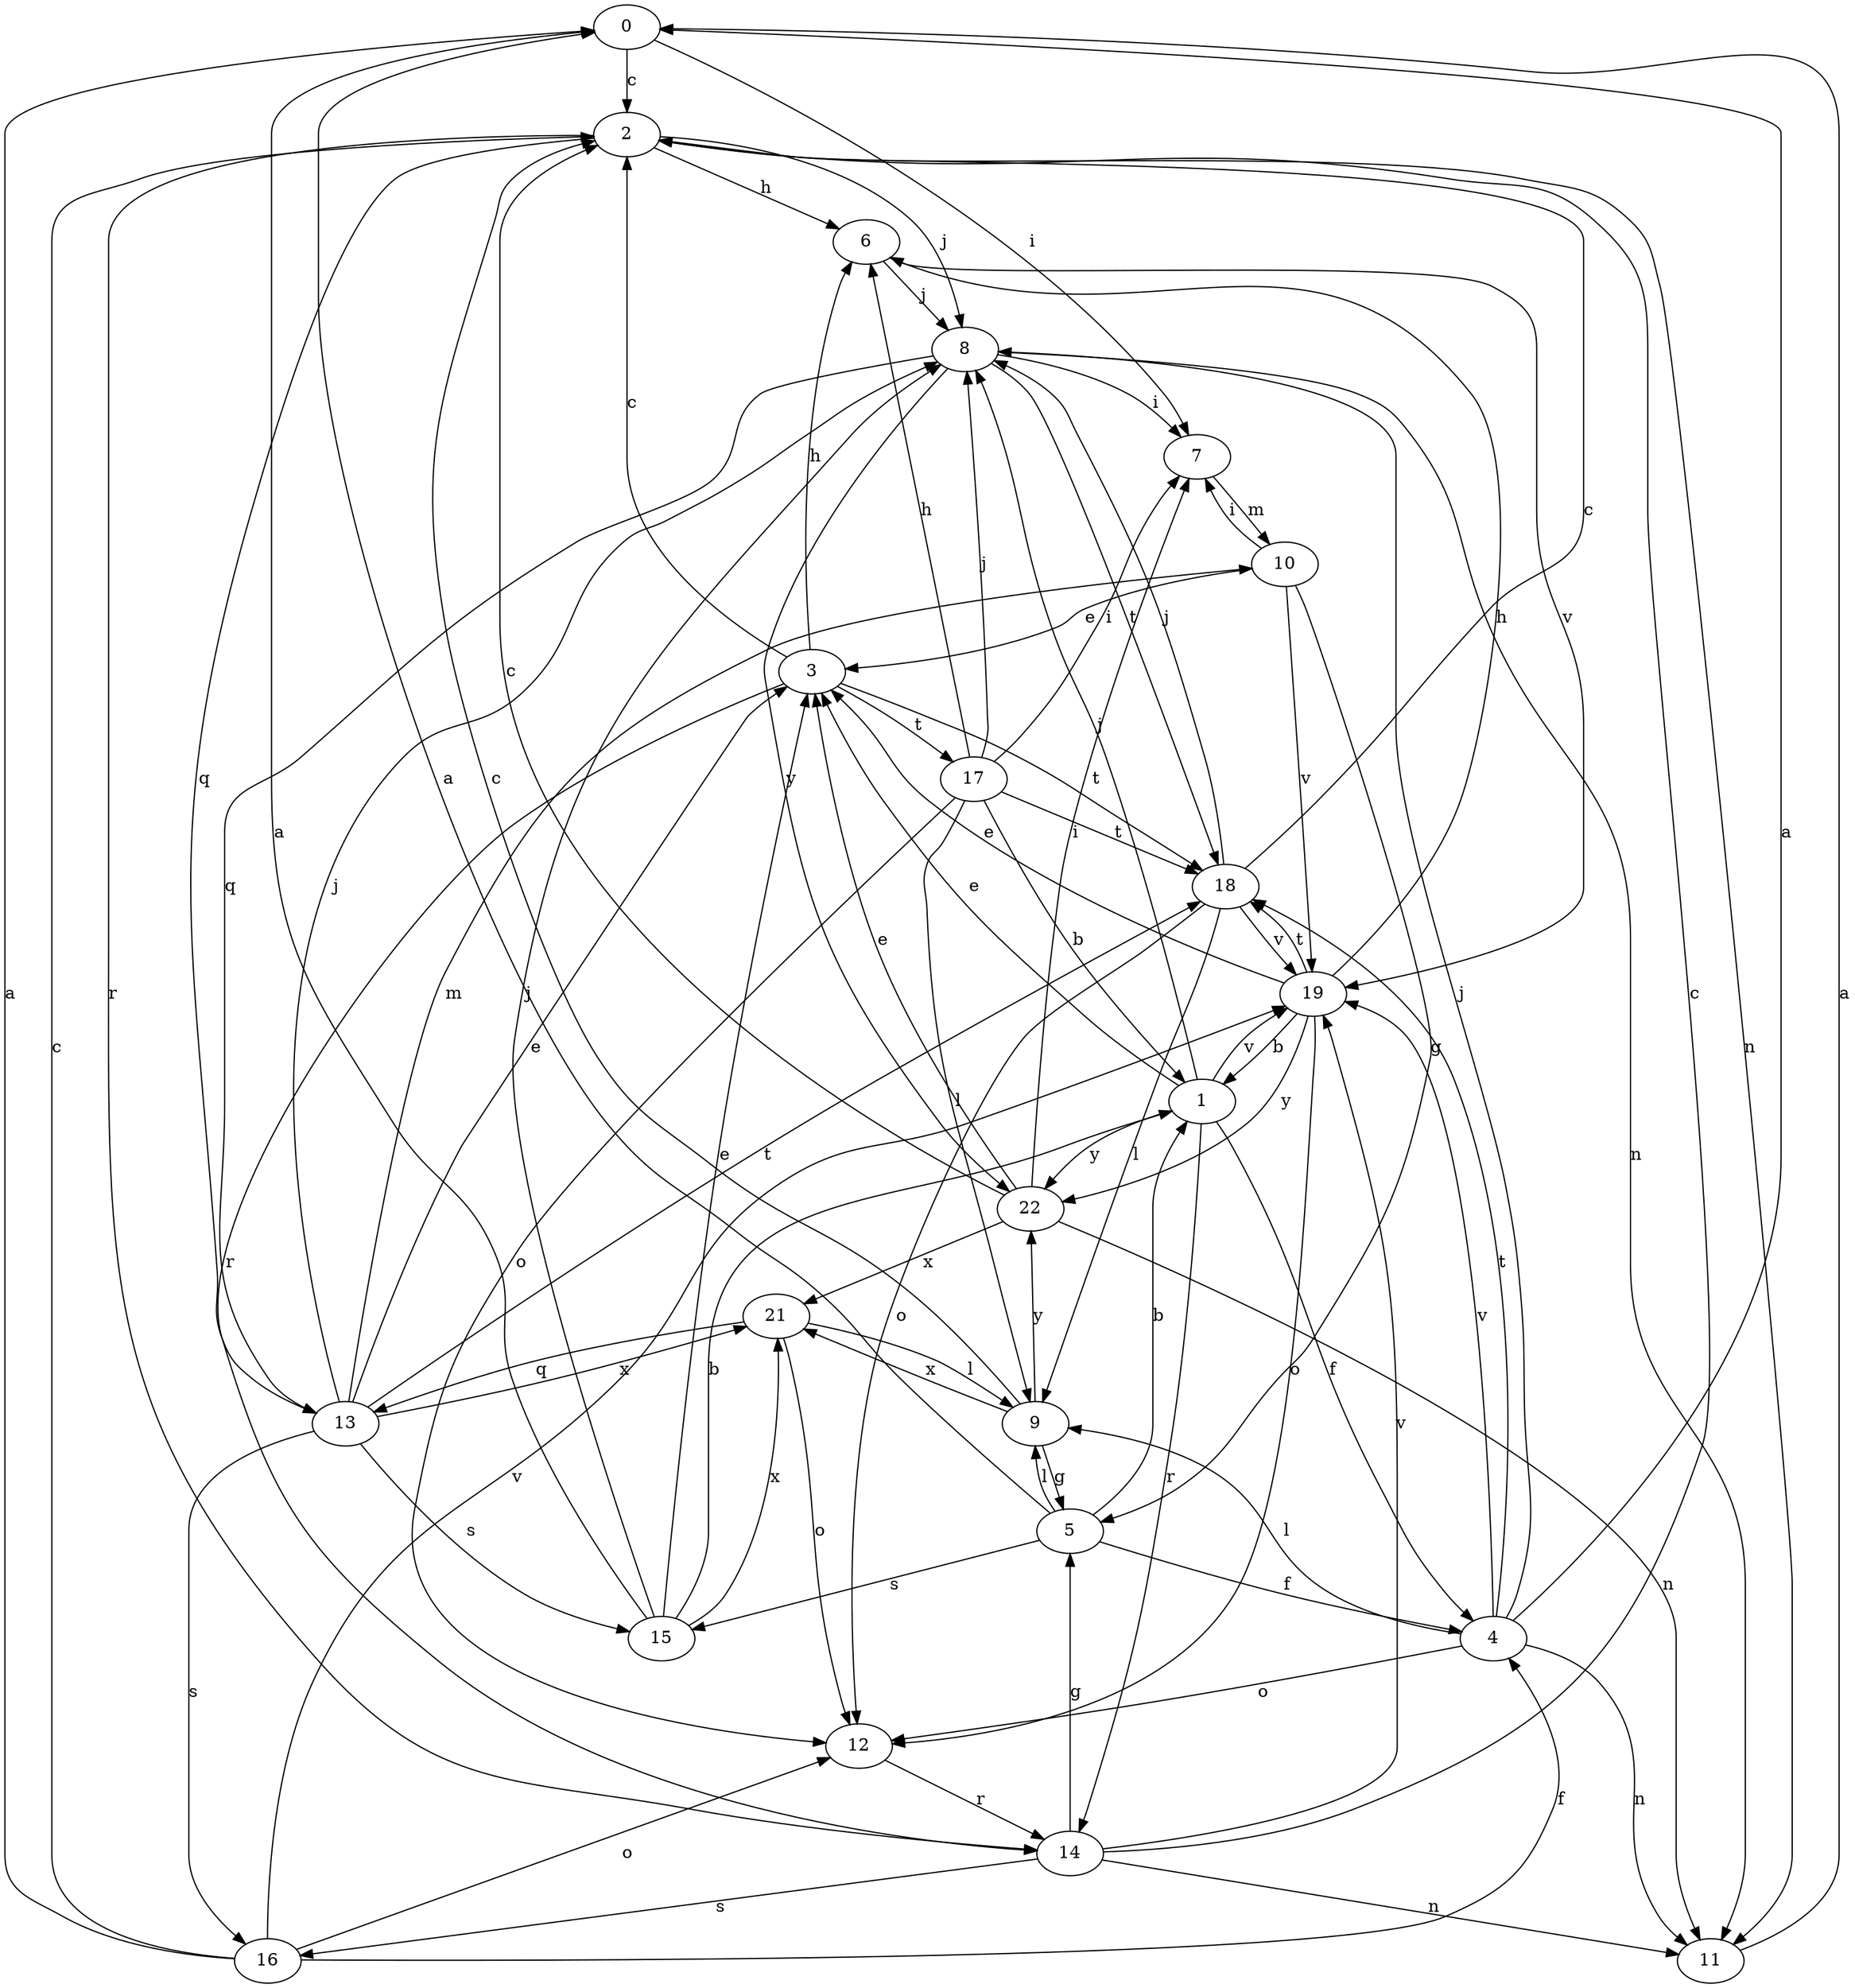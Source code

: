 strict digraph  {
0;
1;
2;
3;
4;
5;
6;
7;
8;
9;
10;
11;
12;
13;
14;
15;
16;
17;
18;
19;
21;
22;
0 -> 2  [label=c];
0 -> 7  [label=i];
1 -> 3  [label=e];
1 -> 4  [label=f];
1 -> 8  [label=j];
1 -> 14  [label=r];
1 -> 19  [label=v];
1 -> 22  [label=y];
2 -> 6  [label=h];
2 -> 8  [label=j];
2 -> 11  [label=n];
2 -> 13  [label=q];
2 -> 14  [label=r];
3 -> 2  [label=c];
3 -> 6  [label=h];
3 -> 14  [label=r];
3 -> 17  [label=t];
3 -> 18  [label=t];
4 -> 0  [label=a];
4 -> 8  [label=j];
4 -> 9  [label=l];
4 -> 11  [label=n];
4 -> 12  [label=o];
4 -> 18  [label=t];
4 -> 19  [label=v];
5 -> 0  [label=a];
5 -> 1  [label=b];
5 -> 4  [label=f];
5 -> 9  [label=l];
5 -> 15  [label=s];
6 -> 8  [label=j];
6 -> 19  [label=v];
7 -> 10  [label=m];
8 -> 7  [label=i];
8 -> 11  [label=n];
8 -> 13  [label=q];
8 -> 18  [label=t];
8 -> 22  [label=y];
9 -> 2  [label=c];
9 -> 5  [label=g];
9 -> 21  [label=x];
9 -> 22  [label=y];
10 -> 3  [label=e];
10 -> 5  [label=g];
10 -> 7  [label=i];
10 -> 19  [label=v];
11 -> 0  [label=a];
12 -> 14  [label=r];
13 -> 3  [label=e];
13 -> 8  [label=j];
13 -> 10  [label=m];
13 -> 15  [label=s];
13 -> 16  [label=s];
13 -> 18  [label=t];
13 -> 21  [label=x];
14 -> 2  [label=c];
14 -> 5  [label=g];
14 -> 11  [label=n];
14 -> 16  [label=s];
14 -> 19  [label=v];
15 -> 0  [label=a];
15 -> 1  [label=b];
15 -> 3  [label=e];
15 -> 8  [label=j];
15 -> 21  [label=x];
16 -> 0  [label=a];
16 -> 2  [label=c];
16 -> 4  [label=f];
16 -> 12  [label=o];
16 -> 19  [label=v];
17 -> 1  [label=b];
17 -> 6  [label=h];
17 -> 7  [label=i];
17 -> 8  [label=j];
17 -> 9  [label=l];
17 -> 12  [label=o];
17 -> 18  [label=t];
18 -> 2  [label=c];
18 -> 8  [label=j];
18 -> 9  [label=l];
18 -> 12  [label=o];
18 -> 19  [label=v];
19 -> 1  [label=b];
19 -> 3  [label=e];
19 -> 6  [label=h];
19 -> 12  [label=o];
19 -> 18  [label=t];
19 -> 22  [label=y];
21 -> 9  [label=l];
21 -> 12  [label=o];
21 -> 13  [label=q];
22 -> 2  [label=c];
22 -> 3  [label=e];
22 -> 7  [label=i];
22 -> 11  [label=n];
22 -> 21  [label=x];
}

